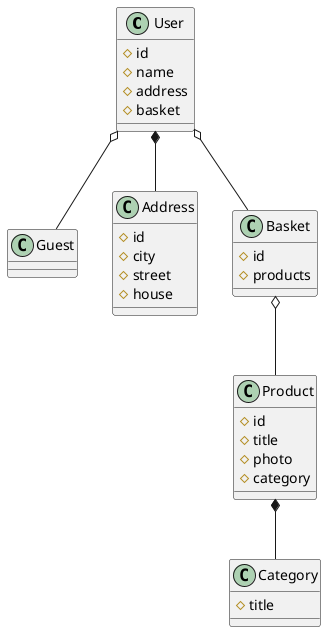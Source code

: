 @startuml Domain Model
User o-- Guest
User  *--  Address
Product *--  Category
Basket  o--  Product
User o-- Basket
class Guest {

}
class User {
#id
#name
#address
#basket
}
class Address{
#id
#city
#street
#house
}
class Product{
#id
#title
#photo
#category
}
class Category{
#title
}
class Basket{
#id
#products
}
@enduml